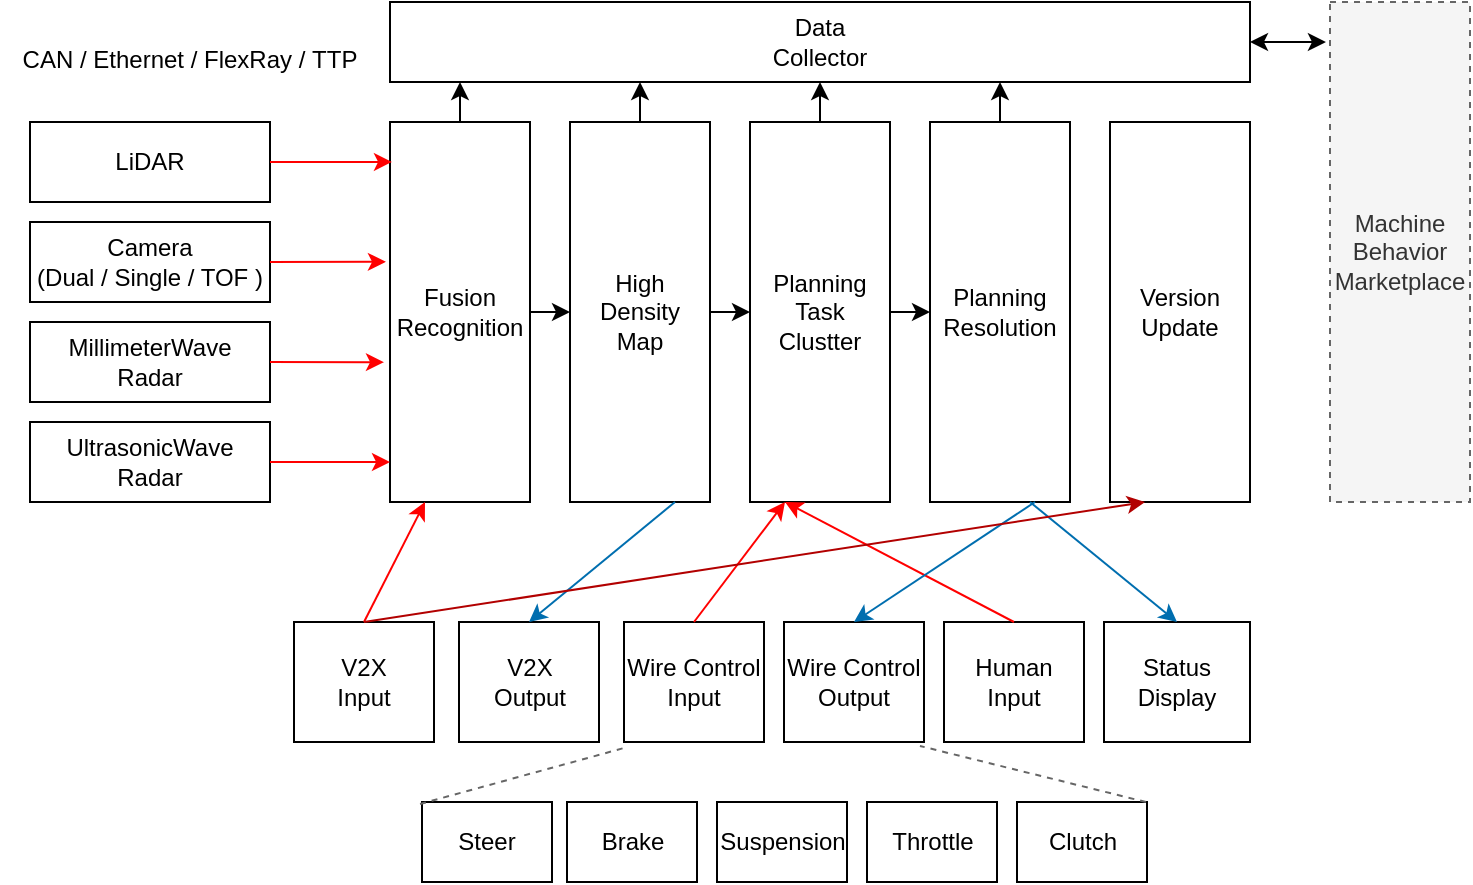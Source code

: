 <mxfile version="10.4.9" type="github"><diagram id="11bG0VbIEr1Wo1erZlC1" name="Page-1"><mxGraphModel dx="711" dy="602" grid="1" gridSize="10" guides="1" tooltips="1" connect="1" arrows="1" fold="1" page="1" pageScale="1" pageWidth="850" pageHeight="1100" math="0" shadow="0"><root><mxCell id="0"/><mxCell id="1" parent="0"/><mxCell id="VpXiZGOJRqfVaVmj6ias-1" value="Machine&lt;br&gt;Behavior&lt;br&gt;Marketplace&lt;br&gt;" style="rounded=0;whiteSpace=wrap;html=1;dashed=1;fillColor=#f5f5f5;strokeColor=#666666;fontColor=#333333;" parent="1" vertex="1"><mxGeometry x="770" y="40" width="70" height="250" as="geometry"/></mxCell><mxCell id="VpXiZGOJRqfVaVmj6ias-2" value="LiDAR" style="rounded=0;whiteSpace=wrap;html=1;" parent="1" vertex="1"><mxGeometry x="120" y="100" width="120" height="40" as="geometry"/></mxCell><mxCell id="VpXiZGOJRqfVaVmj6ias-3" value="Camera&lt;br&gt;(Dual / Single / TOF )&lt;br&gt;" style="rounded=0;whiteSpace=wrap;html=1;" parent="1" vertex="1"><mxGeometry x="120" y="150" width="120" height="40" as="geometry"/></mxCell><mxCell id="VpXiZGOJRqfVaVmj6ias-4" value="MillimeterWave&lt;br&gt;Radar&lt;br&gt;" style="rounded=0;whiteSpace=wrap;html=1;" parent="1" vertex="1"><mxGeometry x="120" y="200" width="120" height="40" as="geometry"/></mxCell><mxCell id="VpXiZGOJRqfVaVmj6ias-5" value="UltrasonicWave&lt;br&gt;Radar&lt;br&gt;" style="rounded=0;whiteSpace=wrap;html=1;" parent="1" vertex="1"><mxGeometry x="120" y="250" width="120" height="40" as="geometry"/></mxCell><mxCell id="VpXiZGOJRqfVaVmj6ias-11" value="Fusion&lt;br&gt;Recognition&lt;br&gt;" style="rounded=0;whiteSpace=wrap;html=1;shadow=0;fillColor=none;" parent="1" vertex="1"><mxGeometry x="300" y="100" width="70" height="190" as="geometry"/></mxCell><mxCell id="VpXiZGOJRqfVaVmj6ias-18" value="CAN / E&lt;span&gt;thernet /&amp;nbsp;&lt;/span&gt;&lt;span&gt;FlexRay /&amp;nbsp;TTP&lt;/span&gt;" style="text;html=1;strokeColor=none;fillColor=none;align=center;verticalAlign=middle;whiteSpace=wrap;rounded=0;shadow=0;" parent="1" vertex="1"><mxGeometry x="105" y="59" width="190" height="20" as="geometry"/></mxCell><mxCell id="VpXiZGOJRqfVaVmj6ias-19" value="High &lt;br&gt;Density &lt;br&gt;Map" style="rounded=0;whiteSpace=wrap;html=1;shadow=0;fillColor=none;" parent="1" vertex="1"><mxGeometry x="390" y="100" width="70" height="190" as="geometry"/></mxCell><mxCell id="VpXiZGOJRqfVaVmj6ias-20" value="Wire&amp;nbsp;Control&lt;br&gt;Input&lt;br&gt;" style="rounded=0;whiteSpace=wrap;html=1;" parent="1" vertex="1"><mxGeometry x="417" y="350" width="70" height="60" as="geometry"/></mxCell><mxCell id="VpXiZGOJRqfVaVmj6ias-21" value="V2X&lt;br&gt;Input&lt;br&gt;" style="rounded=0;whiteSpace=wrap;html=1;shadow=0;fillColor=none;" parent="1" vertex="1"><mxGeometry x="252" y="350" width="70" height="60" as="geometry"/></mxCell><mxCell id="VpXiZGOJRqfVaVmj6ias-27" value="V2X&lt;br&gt;Output&lt;br&gt;" style="rounded=0;whiteSpace=wrap;html=1;shadow=0;fillColor=none;" parent="1" vertex="1"><mxGeometry x="334.5" y="350" width="70" height="60" as="geometry"/></mxCell><mxCell id="VpXiZGOJRqfVaVmj6ias-28" value="Status&lt;br&gt;Display&lt;br&gt;" style="rounded=0;whiteSpace=wrap;html=1;shadow=0;fillColor=none;" parent="1" vertex="1"><mxGeometry x="657" y="350" width="73" height="60" as="geometry"/></mxCell><mxCell id="VpXiZGOJRqfVaVmj6ias-33" value="Planning&lt;br&gt;Resolution" style="rounded=0;whiteSpace=wrap;html=1;shadow=0;fillColor=none;" parent="1" vertex="1"><mxGeometry x="570" y="100" width="70" height="190" as="geometry"/></mxCell><mxCell id="VpXiZGOJRqfVaVmj6ias-36" value="Planning&lt;br&gt;Task&lt;br&gt;Clustter&lt;br&gt;" style="rounded=0;whiteSpace=wrap;html=1;shadow=0;fillColor=none;" parent="1" vertex="1"><mxGeometry x="480" y="100" width="70" height="190" as="geometry"/></mxCell><mxCell id="VpXiZGOJRqfVaVmj6ias-38" value="" style="endArrow=classic;html=1;entryX=0;entryY=0.5;entryDx=0;entryDy=0;exitX=1;exitY=0.5;exitDx=0;exitDy=0;" parent="1" source="VpXiZGOJRqfVaVmj6ias-11" target="VpXiZGOJRqfVaVmj6ias-19" edge="1"><mxGeometry width="50" height="50" relative="1" as="geometry"><mxPoint x="320" y="450" as="sourcePoint"/><mxPoint x="370" y="400" as="targetPoint"/></mxGeometry></mxCell><mxCell id="VpXiZGOJRqfVaVmj6ias-39" value="" style="endArrow=classic;html=1;entryX=0;entryY=0.5;entryDx=0;entryDy=0;exitX=1;exitY=0.5;exitDx=0;exitDy=0;" parent="1" source="VpXiZGOJRqfVaVmj6ias-19" target="VpXiZGOJRqfVaVmj6ias-36" edge="1"><mxGeometry width="50" height="50" relative="1" as="geometry"><mxPoint x="380" y="230" as="sourcePoint"/><mxPoint x="400" y="230" as="targetPoint"/></mxGeometry></mxCell><mxCell id="VpXiZGOJRqfVaVmj6ias-40" value="" style="endArrow=classic;html=1;entryX=0;entryY=0.5;entryDx=0;entryDy=0;exitX=1;exitY=0.5;exitDx=0;exitDy=0;" parent="1" source="VpXiZGOJRqfVaVmj6ias-36" target="VpXiZGOJRqfVaVmj6ias-33" edge="1"><mxGeometry width="50" height="50" relative="1" as="geometry"><mxPoint x="470" y="230" as="sourcePoint"/><mxPoint x="490" y="230" as="targetPoint"/></mxGeometry></mxCell><mxCell id="VpXiZGOJRqfVaVmj6ias-41" value="" style="endArrow=classic;startArrow=classic;html=1;exitX=1;exitY=0.5;exitDx=0;exitDy=0;entryX=-0.029;entryY=0.08;entryDx=0;entryDy=0;entryPerimeter=0;" parent="1" source="VpXiZGOJRqfVaVmj6ias-42" target="VpXiZGOJRqfVaVmj6ias-1" edge="1"><mxGeometry width="50" height="50" relative="1" as="geometry"><mxPoint x="650" y="370" as="sourcePoint"/><mxPoint x="680" y="60" as="targetPoint"/></mxGeometry></mxCell><mxCell id="VpXiZGOJRqfVaVmj6ias-42" value="Data&lt;br&gt;Collector&lt;br&gt;" style="rounded=0;whiteSpace=wrap;html=1;shadow=0;fillColor=none;" parent="1" vertex="1"><mxGeometry x="300" y="40" width="430" height="40" as="geometry"/></mxCell><mxCell id="VpXiZGOJRqfVaVmj6ias-43" value="" style="endArrow=classic;html=1;" parent="1" source="VpXiZGOJRqfVaVmj6ias-11" edge="1"><mxGeometry width="50" height="50" relative="1" as="geometry"><mxPoint x="335" y="79.289" as="sourcePoint"/><mxPoint x="335" y="80" as="targetPoint"/></mxGeometry></mxCell><mxCell id="VpXiZGOJRqfVaVmj6ias-45" value="" style="endArrow=classic;html=1;exitX=0.5;exitY=0;exitDx=0;exitDy=0;" parent="1" source="VpXiZGOJRqfVaVmj6ias-36" edge="1"><mxGeometry width="50" height="50" relative="1" as="geometry"><mxPoint x="435" y="110" as="sourcePoint"/><mxPoint x="515" y="80" as="targetPoint"/></mxGeometry></mxCell><mxCell id="VpXiZGOJRqfVaVmj6ias-46" value="" style="endArrow=classic;html=1;exitX=0.5;exitY=0;exitDx=0;exitDy=0;" parent="1" source="VpXiZGOJRqfVaVmj6ias-33" edge="1"><mxGeometry width="50" height="50" relative="1" as="geometry"><mxPoint x="525" y="110" as="sourcePoint"/><mxPoint x="605" y="80" as="targetPoint"/></mxGeometry></mxCell><mxCell id="NegxjRQEVGkW6nhWEZ3W-3" value="" style="endArrow=classic;html=1;" edge="1" parent="1"><mxGeometry width="50" height="50" relative="1" as="geometry"><mxPoint x="425" y="100" as="sourcePoint"/><mxPoint x="425" y="80" as="targetPoint"/></mxGeometry></mxCell><mxCell id="NegxjRQEVGkW6nhWEZ3W-4" value="Steer&lt;br&gt;" style="rounded=0;whiteSpace=wrap;html=1;" vertex="1" parent="1"><mxGeometry x="316" y="440" width="65" height="40" as="geometry"/></mxCell><mxCell id="NegxjRQEVGkW6nhWEZ3W-5" value="Brake&lt;br&gt;" style="rounded=0;whiteSpace=wrap;html=1;" vertex="1" parent="1"><mxGeometry x="388.5" y="440" width="65" height="40" as="geometry"/></mxCell><mxCell id="NegxjRQEVGkW6nhWEZ3W-6" value="Suspension&lt;br&gt;" style="rounded=0;whiteSpace=wrap;html=1;" vertex="1" parent="1"><mxGeometry x="463.5" y="440" width="65" height="40" as="geometry"/></mxCell><mxCell id="NegxjRQEVGkW6nhWEZ3W-7" value="Throttle&lt;br&gt;" style="rounded=0;whiteSpace=wrap;html=1;" vertex="1" parent="1"><mxGeometry x="538.5" y="440" width="65" height="40" as="geometry"/></mxCell><mxCell id="NegxjRQEVGkW6nhWEZ3W-8" value="Clutch&lt;br&gt;" style="rounded=0;whiteSpace=wrap;html=1;" vertex="1" parent="1"><mxGeometry x="613.5" y="440" width="65" height="40" as="geometry"/></mxCell><mxCell id="NegxjRQEVGkW6nhWEZ3W-9" value="Wire&amp;nbsp;Control&lt;br&gt;Output&lt;br&gt;" style="rounded=0;whiteSpace=wrap;html=1;" vertex="1" parent="1"><mxGeometry x="497" y="350" width="70" height="60" as="geometry"/></mxCell><mxCell id="NegxjRQEVGkW6nhWEZ3W-10" value="Human&lt;br&gt;Input&lt;br&gt;" style="rounded=0;whiteSpace=wrap;html=1;shadow=0;fillColor=none;" vertex="1" parent="1"><mxGeometry x="577" y="350" width="70" height="60" as="geometry"/></mxCell><mxCell id="NegxjRQEVGkW6nhWEZ3W-20" value="Version&lt;br&gt;Update&lt;br&gt;" style="rounded=0;whiteSpace=wrap;html=1;shadow=0;fillColor=none;" vertex="1" parent="1"><mxGeometry x="660" y="100" width="70" height="190" as="geometry"/></mxCell><mxCell id="NegxjRQEVGkW6nhWEZ3W-23" value="" style="endArrow=classic;html=1;exitX=1;exitY=0.5;exitDx=0;exitDy=0;entryX=0.014;entryY=0.105;entryDx=0;entryDy=0;entryPerimeter=0;strokeColor=#FF0000;" edge="1" parent="1" source="VpXiZGOJRqfVaVmj6ias-2" target="VpXiZGOJRqfVaVmj6ias-11"><mxGeometry width="50" height="50" relative="1" as="geometry"><mxPoint x="260" y="110" as="sourcePoint"/><mxPoint x="270" y="120" as="targetPoint"/></mxGeometry></mxCell><mxCell id="NegxjRQEVGkW6nhWEZ3W-24" value="" style="endArrow=classic;html=1;exitX=1;exitY=0.5;exitDx=0;exitDy=0;entryX=-0.029;entryY=0.368;entryDx=0;entryDy=0;entryPerimeter=0;strokeWidth=1;strokeColor=#FF0000;" edge="1" parent="1" source="VpXiZGOJRqfVaVmj6ias-3" target="VpXiZGOJRqfVaVmj6ias-11"><mxGeometry width="50" height="50" relative="1" as="geometry"><mxPoint x="250" y="130" as="sourcePoint"/><mxPoint x="270" y="170" as="targetPoint"/></mxGeometry></mxCell><mxCell id="NegxjRQEVGkW6nhWEZ3W-25" value="" style="endArrow=classic;html=1;exitX=1;exitY=0.5;exitDx=0;exitDy=0;entryX=-0.043;entryY=0.632;entryDx=0;entryDy=0;entryPerimeter=0;strokeColor=#FF0000;" edge="1" parent="1" source="VpXiZGOJRqfVaVmj6ias-4" target="VpXiZGOJRqfVaVmj6ias-11"><mxGeometry width="50" height="50" relative="1" as="geometry"><mxPoint x="250" y="180" as="sourcePoint"/><mxPoint x="270" y="220" as="targetPoint"/></mxGeometry></mxCell><mxCell id="NegxjRQEVGkW6nhWEZ3W-26" value="" style="endArrow=classic;html=1;exitX=1;exitY=0.5;exitDx=0;exitDy=0;entryX=0;entryY=0.895;entryDx=0;entryDy=0;entryPerimeter=0;strokeColor=#FF0000;" edge="1" parent="1" source="VpXiZGOJRqfVaVmj6ias-5" target="VpXiZGOJRqfVaVmj6ias-11"><mxGeometry width="50" height="50" relative="1" as="geometry"><mxPoint x="250" y="230" as="sourcePoint"/><mxPoint x="270" y="270" as="targetPoint"/></mxGeometry></mxCell><mxCell id="NegxjRQEVGkW6nhWEZ3W-27" value="" style="endArrow=classic;html=1;strokeColor=#FF0000;strokeWidth=1;entryX=0.25;entryY=1;entryDx=0;entryDy=0;exitX=0.5;exitY=0;exitDx=0;exitDy=0;" edge="1" parent="1" source="VpXiZGOJRqfVaVmj6ias-21" target="VpXiZGOJRqfVaVmj6ias-11"><mxGeometry width="50" height="50" relative="1" as="geometry"><mxPoint x="250" y="380" as="sourcePoint"/><mxPoint x="300" y="330" as="targetPoint"/></mxGeometry></mxCell><mxCell id="NegxjRQEVGkW6nhWEZ3W-28" value="" style="endArrow=classic;html=1;strokeColor=#FF0000;strokeWidth=1;entryX=0.25;entryY=1;entryDx=0;entryDy=0;exitX=0.5;exitY=0;exitDx=0;exitDy=0;" edge="1" parent="1" source="VpXiZGOJRqfVaVmj6ias-20" target="VpXiZGOJRqfVaVmj6ias-36"><mxGeometry width="50" height="50" relative="1" as="geometry"><mxPoint x="328" y="360" as="sourcePoint"/><mxPoint x="328" y="300" as="targetPoint"/></mxGeometry></mxCell><mxCell id="NegxjRQEVGkW6nhWEZ3W-29" value="" style="endArrow=classic;html=1;strokeColor=#FF0000;strokeWidth=1;entryX=0.25;entryY=1;entryDx=0;entryDy=0;exitX=0.5;exitY=0;exitDx=0;exitDy=0;" edge="1" parent="1" source="NegxjRQEVGkW6nhWEZ3W-10" target="VpXiZGOJRqfVaVmj6ias-36"><mxGeometry width="50" height="50" relative="1" as="geometry"><mxPoint x="435" y="360" as="sourcePoint"/><mxPoint x="508" y="300" as="targetPoint"/></mxGeometry></mxCell><mxCell id="NegxjRQEVGkW6nhWEZ3W-30" value="" style="endArrow=classic;html=1;strokeColor=#006EAF;strokeWidth=1;fillColor=#1ba1e2;exitX=0.75;exitY=1;exitDx=0;exitDy=0;entryX=0.5;entryY=0;entryDx=0;entryDy=0;" edge="1" parent="1" source="VpXiZGOJRqfVaVmj6ias-19" target="VpXiZGOJRqfVaVmj6ias-27"><mxGeometry width="50" height="50" relative="1" as="geometry"><mxPoint x="230" y="540" as="sourcePoint"/><mxPoint x="280" y="490" as="targetPoint"/></mxGeometry></mxCell><mxCell id="NegxjRQEVGkW6nhWEZ3W-31" value="" style="endArrow=classic;html=1;strokeColor=#006EAF;strokeWidth=1;fillColor=#1ba1e2;exitX=0.75;exitY=1;exitDx=0;exitDy=0;entryX=0.5;entryY=0;entryDx=0;entryDy=0;" edge="1" parent="1" source="VpXiZGOJRqfVaVmj6ias-33" target="NegxjRQEVGkW6nhWEZ3W-9"><mxGeometry width="50" height="50" relative="1" as="geometry"><mxPoint x="310" y="500" as="sourcePoint"/><mxPoint x="360" y="450" as="targetPoint"/></mxGeometry></mxCell><mxCell id="NegxjRQEVGkW6nhWEZ3W-32" value="" style="endArrow=none;dashed=1;html=1;strokeColor=#666666;strokeWidth=1;entryX=0;entryY=1.05;entryDx=0;entryDy=0;entryPerimeter=0;exitX=-0.015;exitY=0.025;exitDx=0;exitDy=0;exitPerimeter=0;gradientColor=#b3b3b3;fillColor=#f5f5f5;" edge="1" parent="1" source="NegxjRQEVGkW6nhWEZ3W-4" target="VpXiZGOJRqfVaVmj6ias-20"><mxGeometry width="50" height="50" relative="1" as="geometry"><mxPoint x="310" y="570" as="sourcePoint"/><mxPoint x="360" y="520" as="targetPoint"/></mxGeometry></mxCell><mxCell id="NegxjRQEVGkW6nhWEZ3W-33" value="" style="endArrow=none;dashed=1;html=1;strokeColor=#666666;strokeWidth=1;entryX=0.971;entryY=1.033;entryDx=0;entryDy=0;entryPerimeter=0;exitX=0.992;exitY=0;exitDx=0;exitDy=0;exitPerimeter=0;gradientColor=#b3b3b3;fillColor=#f5f5f5;" edge="1" parent="1" source="NegxjRQEVGkW6nhWEZ3W-8" target="NegxjRQEVGkW6nhWEZ3W-9"><mxGeometry width="50" height="50" relative="1" as="geometry"><mxPoint x="320" y="600" as="sourcePoint"/><mxPoint x="370" y="550" as="targetPoint"/></mxGeometry></mxCell><mxCell id="NegxjRQEVGkW6nhWEZ3W-36" value="" style="endArrow=classic;html=1;strokeColor=#006EAF;strokeWidth=1;entryX=0.5;entryY=0;entryDx=0;entryDy=0;fillColor=#1ba1e2;" edge="1" parent="1" target="VpXiZGOJRqfVaVmj6ias-28"><mxGeometry width="50" height="50" relative="1" as="geometry"><mxPoint x="620" y="290" as="sourcePoint"/><mxPoint x="770" y="490" as="targetPoint"/></mxGeometry></mxCell><mxCell id="NegxjRQEVGkW6nhWEZ3W-37" value="" style="endArrow=classic;html=1;strokeColor=#B20000;strokeWidth=1;entryX=0.25;entryY=1;entryDx=0;entryDy=0;exitX=0.5;exitY=0;exitDx=0;exitDy=0;fillColor=#e51400;" edge="1" parent="1" source="VpXiZGOJRqfVaVmj6ias-21" target="NegxjRQEVGkW6nhWEZ3W-20"><mxGeometry width="50" height="50" relative="1" as="geometry"><mxPoint x="180" y="490" as="sourcePoint"/><mxPoint x="230" y="440" as="targetPoint"/></mxGeometry></mxCell></root></mxGraphModel></diagram></mxfile>